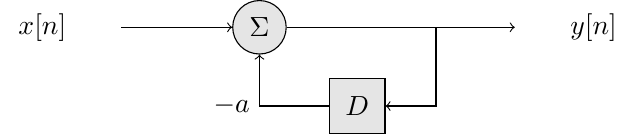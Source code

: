 \documentclass{standalone}
\usepackage{tikz}
\usetikzlibrary{calc}
\usetikzlibrary{positioning}
\usetikzlibrary{shapes,arrows,decorations.pathreplacing,decorations.markings}
\tikzstyle{block} = [draw, fill=gray!20, rectangle]
\tikzstyle{sum} = [draw, fill=gray!20, circle, node distance=1cm]
\tikzstyle{input} = [coordinate]
\tikzstyle{output} = [coordinate]
\tikzstyle{pinstyle} = [pin edge={to-,thin,black}]
\usepackage{pgfplots}
 \pgfplotsset{compat=1.13}
 \usepackage{transparent}

\begin{document}
  \tikzstyle{block} = [draw, fill=gray!20, rectangle, 
      minimum height=2em, minimum width=2em]
  \begin{tikzpicture}[auto]
    \node [input, name=input] at (0,0) {};
    \node [left of=input] {$x[n]$};
    \node [sum, right of=input, node distance=5em] (sum) {$\Sigma$};
    \node[block] at (3,-1) (block2) {$D$};
    \node [shape=coordinate, name=conn] at (4,0) {};
    \node[shape=coordinate] at (5,0) (output) {};
    \node [right of=output] {$y[n]$};
    
    \draw [->] (input) -- (sum);
    \draw (sum) -- (conn);
    \draw [->] (conn) -- (output);
    \draw [->] (conn) |- (block2);
    \draw [->] (block2) -| node {$-a$} (sum);
  \end{tikzpicture}

\end{document}
